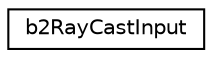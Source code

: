 digraph "Graphical Class Hierarchy"
{
 // LATEX_PDF_SIZE
  edge [fontname="Helvetica",fontsize="10",labelfontname="Helvetica",labelfontsize="10"];
  node [fontname="Helvetica",fontsize="10",shape=record];
  rankdir="LR";
  Node0 [label="b2RayCastInput",height=0.2,width=0.4,color="black", fillcolor="white", style="filled",URL="$structb2RayCastInput.html",tooltip="Ray-cast input data. The ray extends from p1 to p1 + maxFraction * (p2 - p1)."];
}
